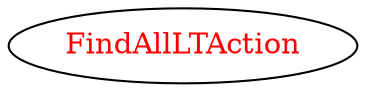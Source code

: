 digraph dependencyGraph {
 concentrate=true;
 ranksep="2.0";
 rankdir="LR"; 
 splines="ortho";
"FindAllLTAction" [fontcolor="red"];
}
